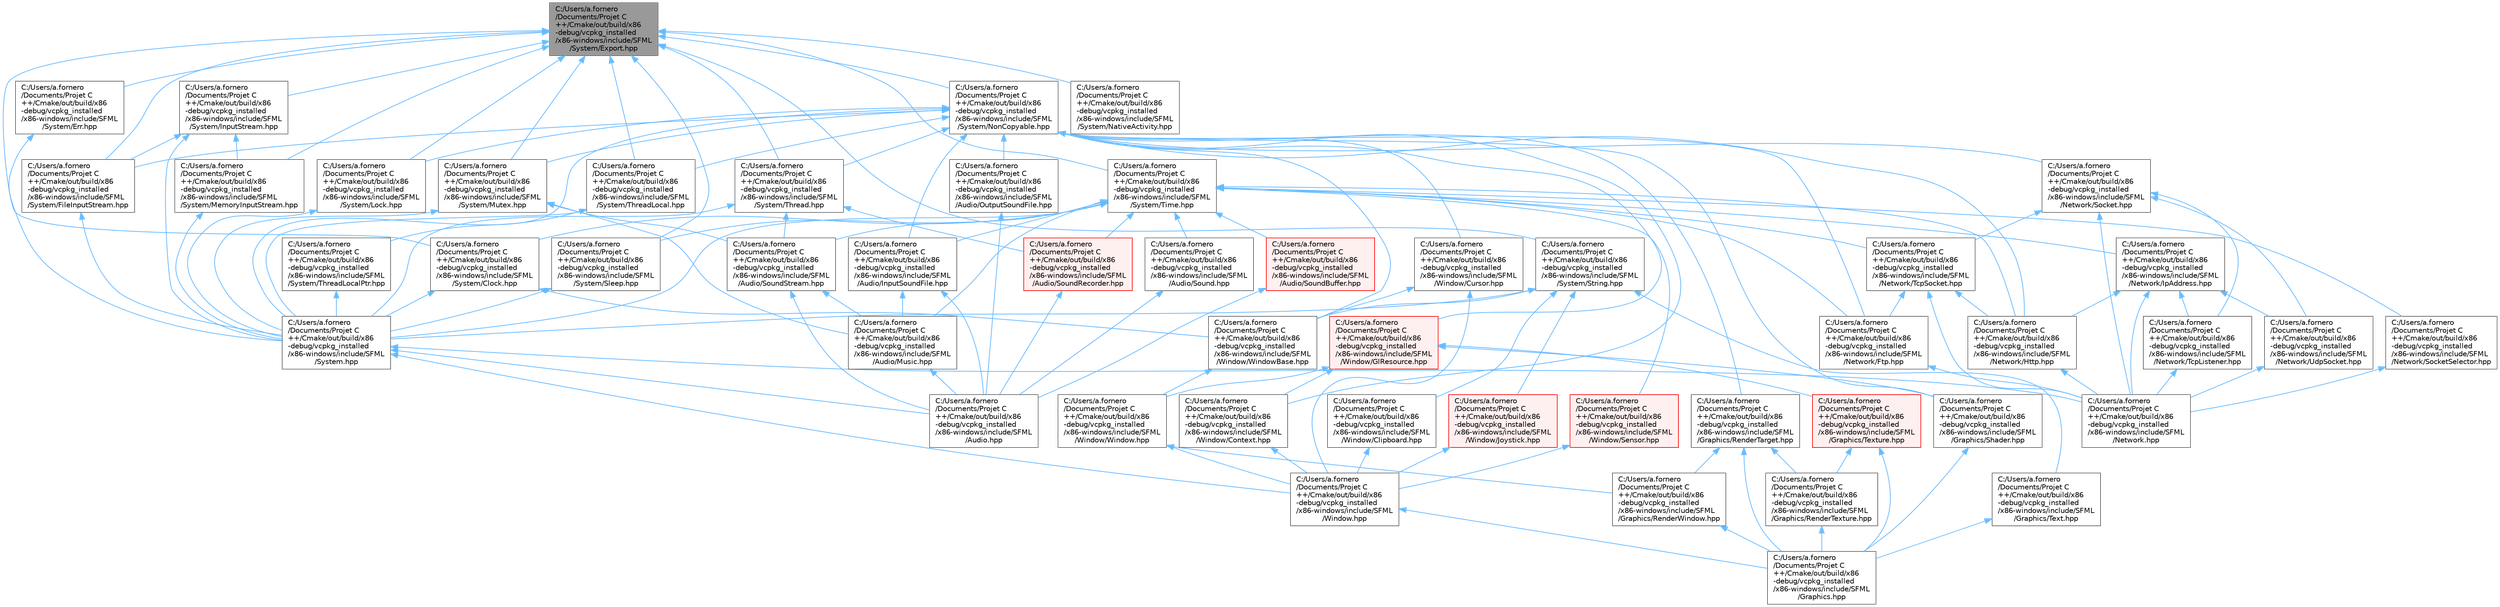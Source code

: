 digraph "C:/Users/a.fornero/Documents/Projet C++/Cmake/out/build/x86-debug/vcpkg_installed/x86-windows/include/SFML/System/Export.hpp"
{
 // LATEX_PDF_SIZE
  bgcolor="transparent";
  edge [fontname=Helvetica,fontsize=10,labelfontname=Helvetica,labelfontsize=10];
  node [fontname=Helvetica,fontsize=10,shape=box,height=0.2,width=0.4];
  Node1 [id="Node000001",label="C:/Users/a.fornero\l/Documents/Projet C\l++/Cmake/out/build/x86\l-debug/vcpkg_installed\l/x86-windows/include/SFML\l/System/Export.hpp",height=0.2,width=0.4,color="gray40", fillcolor="grey60", style="filled", fontcolor="black",tooltip=" "];
  Node1 -> Node2 [id="edge1_Node000001_Node000002",dir="back",color="steelblue1",style="solid",tooltip=" "];
  Node2 [id="Node000002",label="C:/Users/a.fornero\l/Documents/Projet C\l++/Cmake/out/build/x86\l-debug/vcpkg_installed\l/x86-windows/include/SFML\l/System/Clock.hpp",height=0.2,width=0.4,color="grey40", fillcolor="white", style="filled",URL="$_clock_8hpp.html",tooltip=" "];
  Node2 -> Node3 [id="edge2_Node000002_Node000003",dir="back",color="steelblue1",style="solid",tooltip=" "];
  Node3 [id="Node000003",label="C:/Users/a.fornero\l/Documents/Projet C\l++/Cmake/out/build/x86\l-debug/vcpkg_installed\l/x86-windows/include/SFML\l/System.hpp",height=0.2,width=0.4,color="grey40", fillcolor="white", style="filled",URL="$_system_8hpp.html",tooltip=" "];
  Node3 -> Node4 [id="edge3_Node000003_Node000004",dir="back",color="steelblue1",style="solid",tooltip=" "];
  Node4 [id="Node000004",label="C:/Users/a.fornero\l/Documents/Projet C\l++/Cmake/out/build/x86\l-debug/vcpkg_installed\l/x86-windows/include/SFML\l/Audio.hpp",height=0.2,width=0.4,color="grey40", fillcolor="white", style="filled",URL="$_audio_8hpp.html",tooltip=" "];
  Node3 -> Node5 [id="edge4_Node000003_Node000005",dir="back",color="steelblue1",style="solid",tooltip=" "];
  Node5 [id="Node000005",label="C:/Users/a.fornero\l/Documents/Projet C\l++/Cmake/out/build/x86\l-debug/vcpkg_installed\l/x86-windows/include/SFML\l/Network.hpp",height=0.2,width=0.4,color="grey40", fillcolor="white", style="filled",URL="$_network_8hpp.html",tooltip=" "];
  Node3 -> Node6 [id="edge5_Node000003_Node000006",dir="back",color="steelblue1",style="solid",tooltip=" "];
  Node6 [id="Node000006",label="C:/Users/a.fornero\l/Documents/Projet C\l++/Cmake/out/build/x86\l-debug/vcpkg_installed\l/x86-windows/include/SFML\l/Window.hpp",height=0.2,width=0.4,color="grey40", fillcolor="white", style="filled",URL="$_window_8hpp.html",tooltip=" "];
  Node6 -> Node7 [id="edge6_Node000006_Node000007",dir="back",color="steelblue1",style="solid",tooltip=" "];
  Node7 [id="Node000007",label="C:/Users/a.fornero\l/Documents/Projet C\l++/Cmake/out/build/x86\l-debug/vcpkg_installed\l/x86-windows/include/SFML\l/Graphics.hpp",height=0.2,width=0.4,color="grey40", fillcolor="white", style="filled",URL="$_graphics_8hpp.html",tooltip=" "];
  Node2 -> Node8 [id="edge7_Node000002_Node000008",dir="back",color="steelblue1",style="solid",tooltip=" "];
  Node8 [id="Node000008",label="C:/Users/a.fornero\l/Documents/Projet C\l++/Cmake/out/build/x86\l-debug/vcpkg_installed\l/x86-windows/include/SFML\l/Window/WindowBase.hpp",height=0.2,width=0.4,color="grey40", fillcolor="white", style="filled",URL="$_window_base_8hpp.html",tooltip=" "];
  Node8 -> Node9 [id="edge8_Node000008_Node000009",dir="back",color="steelblue1",style="solid",tooltip=" "];
  Node9 [id="Node000009",label="C:/Users/a.fornero\l/Documents/Projet C\l++/Cmake/out/build/x86\l-debug/vcpkg_installed\l/x86-windows/include/SFML\l/Window/Window.hpp",height=0.2,width=0.4,color="grey40", fillcolor="white", style="filled",URL="$_window_2_window_8hpp.html",tooltip=" "];
  Node9 -> Node10 [id="edge9_Node000009_Node000010",dir="back",color="steelblue1",style="solid",tooltip=" "];
  Node10 [id="Node000010",label="C:/Users/a.fornero\l/Documents/Projet C\l++/Cmake/out/build/x86\l-debug/vcpkg_installed\l/x86-windows/include/SFML\l/Graphics/RenderWindow.hpp",height=0.2,width=0.4,color="grey40", fillcolor="white", style="filled",URL="$_render_window_8hpp.html",tooltip=" "];
  Node10 -> Node7 [id="edge10_Node000010_Node000007",dir="back",color="steelblue1",style="solid",tooltip=" "];
  Node9 -> Node6 [id="edge11_Node000009_Node000006",dir="back",color="steelblue1",style="solid",tooltip=" "];
  Node1 -> Node11 [id="edge12_Node000001_Node000011",dir="back",color="steelblue1",style="solid",tooltip=" "];
  Node11 [id="Node000011",label="C:/Users/a.fornero\l/Documents/Projet C\l++/Cmake/out/build/x86\l-debug/vcpkg_installed\l/x86-windows/include/SFML\l/System/Err.hpp",height=0.2,width=0.4,color="grey40", fillcolor="white", style="filled",URL="$_err_8hpp.html",tooltip=" "];
  Node11 -> Node3 [id="edge13_Node000011_Node000003",dir="back",color="steelblue1",style="solid",tooltip=" "];
  Node1 -> Node12 [id="edge14_Node000001_Node000012",dir="back",color="steelblue1",style="solid",tooltip=" "];
  Node12 [id="Node000012",label="C:/Users/a.fornero\l/Documents/Projet C\l++/Cmake/out/build/x86\l-debug/vcpkg_installed\l/x86-windows/include/SFML\l/System/FileInputStream.hpp",height=0.2,width=0.4,color="grey40", fillcolor="white", style="filled",URL="$_file_input_stream_8hpp.html",tooltip=" "];
  Node12 -> Node3 [id="edge15_Node000012_Node000003",dir="back",color="steelblue1",style="solid",tooltip=" "];
  Node1 -> Node13 [id="edge16_Node000001_Node000013",dir="back",color="steelblue1",style="solid",tooltip=" "];
  Node13 [id="Node000013",label="C:/Users/a.fornero\l/Documents/Projet C\l++/Cmake/out/build/x86\l-debug/vcpkg_installed\l/x86-windows/include/SFML\l/System/InputStream.hpp",height=0.2,width=0.4,color="grey40", fillcolor="white", style="filled",URL="$_input_stream_8hpp.html",tooltip=" "];
  Node13 -> Node3 [id="edge17_Node000013_Node000003",dir="back",color="steelblue1",style="solid",tooltip=" "];
  Node13 -> Node12 [id="edge18_Node000013_Node000012",dir="back",color="steelblue1",style="solid",tooltip=" "];
  Node13 -> Node14 [id="edge19_Node000013_Node000014",dir="back",color="steelblue1",style="solid",tooltip=" "];
  Node14 [id="Node000014",label="C:/Users/a.fornero\l/Documents/Projet C\l++/Cmake/out/build/x86\l-debug/vcpkg_installed\l/x86-windows/include/SFML\l/System/MemoryInputStream.hpp",height=0.2,width=0.4,color="grey40", fillcolor="white", style="filled",URL="$_memory_input_stream_8hpp.html",tooltip=" "];
  Node14 -> Node3 [id="edge20_Node000014_Node000003",dir="back",color="steelblue1",style="solid",tooltip=" "];
  Node1 -> Node15 [id="edge21_Node000001_Node000015",dir="back",color="steelblue1",style="solid",tooltip=" "];
  Node15 [id="Node000015",label="C:/Users/a.fornero\l/Documents/Projet C\l++/Cmake/out/build/x86\l-debug/vcpkg_installed\l/x86-windows/include/SFML\l/System/Lock.hpp",height=0.2,width=0.4,color="grey40", fillcolor="white", style="filled",URL="$_lock_8hpp.html",tooltip=" "];
  Node15 -> Node3 [id="edge22_Node000015_Node000003",dir="back",color="steelblue1",style="solid",tooltip=" "];
  Node1 -> Node14 [id="edge23_Node000001_Node000014",dir="back",color="steelblue1",style="solid",tooltip=" "];
  Node1 -> Node16 [id="edge24_Node000001_Node000016",dir="back",color="steelblue1",style="solid",tooltip=" "];
  Node16 [id="Node000016",label="C:/Users/a.fornero\l/Documents/Projet C\l++/Cmake/out/build/x86\l-debug/vcpkg_installed\l/x86-windows/include/SFML\l/System/Mutex.hpp",height=0.2,width=0.4,color="grey40", fillcolor="white", style="filled",URL="$_mutex_8hpp.html",tooltip=" "];
  Node16 -> Node17 [id="edge25_Node000016_Node000017",dir="back",color="steelblue1",style="solid",tooltip=" "];
  Node17 [id="Node000017",label="C:/Users/a.fornero\l/Documents/Projet C\l++/Cmake/out/build/x86\l-debug/vcpkg_installed\l/x86-windows/include/SFML\l/Audio/Music.hpp",height=0.2,width=0.4,color="grey40", fillcolor="white", style="filled",URL="$_music_8hpp.html",tooltip=" "];
  Node17 -> Node4 [id="edge26_Node000017_Node000004",dir="back",color="steelblue1",style="solid",tooltip=" "];
  Node16 -> Node18 [id="edge27_Node000016_Node000018",dir="back",color="steelblue1",style="solid",tooltip=" "];
  Node18 [id="Node000018",label="C:/Users/a.fornero\l/Documents/Projet C\l++/Cmake/out/build/x86\l-debug/vcpkg_installed\l/x86-windows/include/SFML\l/Audio/SoundStream.hpp",height=0.2,width=0.4,color="grey40", fillcolor="white", style="filled",URL="$_sound_stream_8hpp.html",tooltip=" "];
  Node18 -> Node4 [id="edge28_Node000018_Node000004",dir="back",color="steelblue1",style="solid",tooltip=" "];
  Node18 -> Node17 [id="edge29_Node000018_Node000017",dir="back",color="steelblue1",style="solid",tooltip=" "];
  Node16 -> Node3 [id="edge30_Node000016_Node000003",dir="back",color="steelblue1",style="solid",tooltip=" "];
  Node1 -> Node19 [id="edge31_Node000001_Node000019",dir="back",color="steelblue1",style="solid",tooltip=" "];
  Node19 [id="Node000019",label="C:/Users/a.fornero\l/Documents/Projet C\l++/Cmake/out/build/x86\l-debug/vcpkg_installed\l/x86-windows/include/SFML\l/System/NativeActivity.hpp",height=0.2,width=0.4,color="grey40", fillcolor="white", style="filled",URL="$_native_activity_8hpp.html",tooltip=" "];
  Node1 -> Node20 [id="edge32_Node000001_Node000020",dir="back",color="steelblue1",style="solid",tooltip=" "];
  Node20 [id="Node000020",label="C:/Users/a.fornero\l/Documents/Projet C\l++/Cmake/out/build/x86\l-debug/vcpkg_installed\l/x86-windows/include/SFML\l/System/NonCopyable.hpp",height=0.2,width=0.4,color="grey40", fillcolor="white", style="filled",URL="$_non_copyable_8hpp.html",tooltip=" "];
  Node20 -> Node21 [id="edge33_Node000020_Node000021",dir="back",color="steelblue1",style="solid",tooltip=" "];
  Node21 [id="Node000021",label="C:/Users/a.fornero\l/Documents/Projet C\l++/Cmake/out/build/x86\l-debug/vcpkg_installed\l/x86-windows/include/SFML\l/Audio/InputSoundFile.hpp",height=0.2,width=0.4,color="grey40", fillcolor="white", style="filled",URL="$_input_sound_file_8hpp.html",tooltip=" "];
  Node21 -> Node4 [id="edge34_Node000021_Node000004",dir="back",color="steelblue1",style="solid",tooltip=" "];
  Node21 -> Node17 [id="edge35_Node000021_Node000017",dir="back",color="steelblue1",style="solid",tooltip=" "];
  Node20 -> Node22 [id="edge36_Node000020_Node000022",dir="back",color="steelblue1",style="solid",tooltip=" "];
  Node22 [id="Node000022",label="C:/Users/a.fornero\l/Documents/Projet C\l++/Cmake/out/build/x86\l-debug/vcpkg_installed\l/x86-windows/include/SFML\l/Audio/OutputSoundFile.hpp",height=0.2,width=0.4,color="grey40", fillcolor="white", style="filled",URL="$_output_sound_file_8hpp.html",tooltip=" "];
  Node22 -> Node4 [id="edge37_Node000022_Node000004",dir="back",color="steelblue1",style="solid",tooltip=" "];
  Node20 -> Node23 [id="edge38_Node000020_Node000023",dir="back",color="steelblue1",style="solid",tooltip=" "];
  Node23 [id="Node000023",label="C:/Users/a.fornero\l/Documents/Projet C\l++/Cmake/out/build/x86\l-debug/vcpkg_installed\l/x86-windows/include/SFML\l/Graphics/RenderTarget.hpp",height=0.2,width=0.4,color="grey40", fillcolor="white", style="filled",URL="$_render_target_8hpp.html",tooltip=" "];
  Node23 -> Node7 [id="edge39_Node000023_Node000007",dir="back",color="steelblue1",style="solid",tooltip=" "];
  Node23 -> Node24 [id="edge40_Node000023_Node000024",dir="back",color="steelblue1",style="solid",tooltip=" "];
  Node24 [id="Node000024",label="C:/Users/a.fornero\l/Documents/Projet C\l++/Cmake/out/build/x86\l-debug/vcpkg_installed\l/x86-windows/include/SFML\l/Graphics/RenderTexture.hpp",height=0.2,width=0.4,color="grey40", fillcolor="white", style="filled",URL="$_render_texture_8hpp.html",tooltip=" "];
  Node24 -> Node7 [id="edge41_Node000024_Node000007",dir="back",color="steelblue1",style="solid",tooltip=" "];
  Node23 -> Node10 [id="edge42_Node000023_Node000010",dir="back",color="steelblue1",style="solid",tooltip=" "];
  Node20 -> Node25 [id="edge43_Node000020_Node000025",dir="back",color="steelblue1",style="solid",tooltip=" "];
  Node25 [id="Node000025",label="C:/Users/a.fornero\l/Documents/Projet C\l++/Cmake/out/build/x86\l-debug/vcpkg_installed\l/x86-windows/include/SFML\l/Graphics/Shader.hpp",height=0.2,width=0.4,color="grey40", fillcolor="white", style="filled",URL="$_shader_8hpp.html",tooltip=" "];
  Node25 -> Node7 [id="edge44_Node000025_Node000007",dir="back",color="steelblue1",style="solid",tooltip=" "];
  Node20 -> Node26 [id="edge45_Node000020_Node000026",dir="back",color="steelblue1",style="solid",tooltip=" "];
  Node26 [id="Node000026",label="C:/Users/a.fornero\l/Documents/Projet C\l++/Cmake/out/build/x86\l-debug/vcpkg_installed\l/x86-windows/include/SFML\l/Network/Ftp.hpp",height=0.2,width=0.4,color="grey40", fillcolor="white", style="filled",URL="$_ftp_8hpp.html",tooltip=" "];
  Node26 -> Node5 [id="edge46_Node000026_Node000005",dir="back",color="steelblue1",style="solid",tooltip=" "];
  Node20 -> Node27 [id="edge47_Node000020_Node000027",dir="back",color="steelblue1",style="solid",tooltip=" "];
  Node27 [id="Node000027",label="C:/Users/a.fornero\l/Documents/Projet C\l++/Cmake/out/build/x86\l-debug/vcpkg_installed\l/x86-windows/include/SFML\l/Network/Http.hpp",height=0.2,width=0.4,color="grey40", fillcolor="white", style="filled",URL="$_http_8hpp.html",tooltip=" "];
  Node27 -> Node5 [id="edge48_Node000027_Node000005",dir="back",color="steelblue1",style="solid",tooltip=" "];
  Node20 -> Node28 [id="edge49_Node000020_Node000028",dir="back",color="steelblue1",style="solid",tooltip=" "];
  Node28 [id="Node000028",label="C:/Users/a.fornero\l/Documents/Projet C\l++/Cmake/out/build/x86\l-debug/vcpkg_installed\l/x86-windows/include/SFML\l/Network/Socket.hpp",height=0.2,width=0.4,color="grey40", fillcolor="white", style="filled",URL="$_socket_8hpp.html",tooltip=" "];
  Node28 -> Node5 [id="edge50_Node000028_Node000005",dir="back",color="steelblue1",style="solid",tooltip=" "];
  Node28 -> Node29 [id="edge51_Node000028_Node000029",dir="back",color="steelblue1",style="solid",tooltip=" "];
  Node29 [id="Node000029",label="C:/Users/a.fornero\l/Documents/Projet C\l++/Cmake/out/build/x86\l-debug/vcpkg_installed\l/x86-windows/include/SFML\l/Network/TcpListener.hpp",height=0.2,width=0.4,color="grey40", fillcolor="white", style="filled",URL="$_tcp_listener_8hpp.html",tooltip=" "];
  Node29 -> Node5 [id="edge52_Node000029_Node000005",dir="back",color="steelblue1",style="solid",tooltip=" "];
  Node28 -> Node30 [id="edge53_Node000028_Node000030",dir="back",color="steelblue1",style="solid",tooltip=" "];
  Node30 [id="Node000030",label="C:/Users/a.fornero\l/Documents/Projet C\l++/Cmake/out/build/x86\l-debug/vcpkg_installed\l/x86-windows/include/SFML\l/Network/TcpSocket.hpp",height=0.2,width=0.4,color="grey40", fillcolor="white", style="filled",URL="$_tcp_socket_8hpp.html",tooltip=" "];
  Node30 -> Node5 [id="edge54_Node000030_Node000005",dir="back",color="steelblue1",style="solid",tooltip=" "];
  Node30 -> Node26 [id="edge55_Node000030_Node000026",dir="back",color="steelblue1",style="solid",tooltip=" "];
  Node30 -> Node27 [id="edge56_Node000030_Node000027",dir="back",color="steelblue1",style="solid",tooltip=" "];
  Node28 -> Node31 [id="edge57_Node000028_Node000031",dir="back",color="steelblue1",style="solid",tooltip=" "];
  Node31 [id="Node000031",label="C:/Users/a.fornero\l/Documents/Projet C\l++/Cmake/out/build/x86\l-debug/vcpkg_installed\l/x86-windows/include/SFML\l/Network/UdpSocket.hpp",height=0.2,width=0.4,color="grey40", fillcolor="white", style="filled",URL="$_udp_socket_8hpp.html",tooltip=" "];
  Node31 -> Node5 [id="edge58_Node000031_Node000005",dir="back",color="steelblue1",style="solid",tooltip=" "];
  Node20 -> Node3 [id="edge59_Node000020_Node000003",dir="back",color="steelblue1",style="solid",tooltip=" "];
  Node20 -> Node12 [id="edge60_Node000020_Node000012",dir="back",color="steelblue1",style="solid",tooltip=" "];
  Node20 -> Node15 [id="edge61_Node000020_Node000015",dir="back",color="steelblue1",style="solid",tooltip=" "];
  Node20 -> Node16 [id="edge62_Node000020_Node000016",dir="back",color="steelblue1",style="solid",tooltip=" "];
  Node20 -> Node32 [id="edge63_Node000020_Node000032",dir="back",color="steelblue1",style="solid",tooltip=" "];
  Node32 [id="Node000032",label="C:/Users/a.fornero\l/Documents/Projet C\l++/Cmake/out/build/x86\l-debug/vcpkg_installed\l/x86-windows/include/SFML\l/System/Thread.hpp",height=0.2,width=0.4,color="grey40", fillcolor="white", style="filled",URL="$_thread_8hpp.html",tooltip=" "];
  Node32 -> Node33 [id="edge64_Node000032_Node000033",dir="back",color="steelblue1",style="solid",tooltip=" "];
  Node33 [id="Node000033",label="C:/Users/a.fornero\l/Documents/Projet C\l++/Cmake/out/build/x86\l-debug/vcpkg_installed\l/x86-windows/include/SFML\l/Audio/SoundRecorder.hpp",height=0.2,width=0.4,color="red", fillcolor="#FFF0F0", style="filled",URL="$_sound_recorder_8hpp.html",tooltip=" "];
  Node33 -> Node4 [id="edge65_Node000033_Node000004",dir="back",color="steelblue1",style="solid",tooltip=" "];
  Node32 -> Node18 [id="edge66_Node000032_Node000018",dir="back",color="steelblue1",style="solid",tooltip=" "];
  Node32 -> Node3 [id="edge67_Node000032_Node000003",dir="back",color="steelblue1",style="solid",tooltip=" "];
  Node20 -> Node35 [id="edge68_Node000020_Node000035",dir="back",color="steelblue1",style="solid",tooltip=" "];
  Node35 [id="Node000035",label="C:/Users/a.fornero\l/Documents/Projet C\l++/Cmake/out/build/x86\l-debug/vcpkg_installed\l/x86-windows/include/SFML\l/System/ThreadLocal.hpp",height=0.2,width=0.4,color="grey40", fillcolor="white", style="filled",URL="$_thread_local_8hpp.html",tooltip=" "];
  Node35 -> Node3 [id="edge69_Node000035_Node000003",dir="back",color="steelblue1",style="solid",tooltip=" "];
  Node35 -> Node36 [id="edge70_Node000035_Node000036",dir="back",color="steelblue1",style="solid",tooltip=" "];
  Node36 [id="Node000036",label="C:/Users/a.fornero\l/Documents/Projet C\l++/Cmake/out/build/x86\l-debug/vcpkg_installed\l/x86-windows/include/SFML\l/System/ThreadLocalPtr.hpp",height=0.2,width=0.4,color="grey40", fillcolor="white", style="filled",URL="$_thread_local_ptr_8hpp.html",tooltip=" "];
  Node36 -> Node3 [id="edge71_Node000036_Node000003",dir="back",color="steelblue1",style="solid",tooltip=" "];
  Node20 -> Node37 [id="edge72_Node000020_Node000037",dir="back",color="steelblue1",style="solid",tooltip=" "];
  Node37 [id="Node000037",label="C:/Users/a.fornero\l/Documents/Projet C\l++/Cmake/out/build/x86\l-debug/vcpkg_installed\l/x86-windows/include/SFML\l/Window/Context.hpp",height=0.2,width=0.4,color="grey40", fillcolor="white", style="filled",URL="$_context_8hpp.html",tooltip=" "];
  Node37 -> Node6 [id="edge73_Node000037_Node000006",dir="back",color="steelblue1",style="solid",tooltip=" "];
  Node20 -> Node38 [id="edge74_Node000020_Node000038",dir="back",color="steelblue1",style="solid",tooltip=" "];
  Node38 [id="Node000038",label="C:/Users/a.fornero\l/Documents/Projet C\l++/Cmake/out/build/x86\l-debug/vcpkg_installed\l/x86-windows/include/SFML\l/Window/Cursor.hpp",height=0.2,width=0.4,color="grey40", fillcolor="white", style="filled",URL="$_cursor_8hpp.html",tooltip=" "];
  Node38 -> Node6 [id="edge75_Node000038_Node000006",dir="back",color="steelblue1",style="solid",tooltip=" "];
  Node38 -> Node8 [id="edge76_Node000038_Node000008",dir="back",color="steelblue1",style="solid",tooltip=" "];
  Node20 -> Node39 [id="edge77_Node000020_Node000039",dir="back",color="steelblue1",style="solid",tooltip=" "];
  Node39 [id="Node000039",label="C:/Users/a.fornero\l/Documents/Projet C\l++/Cmake/out/build/x86\l-debug/vcpkg_installed\l/x86-windows/include/SFML\l/Window/GlResource.hpp",height=0.2,width=0.4,color="red", fillcolor="#FFF0F0", style="filled",URL="$_gl_resource_8hpp.html",tooltip=" "];
  Node39 -> Node25 [id="edge78_Node000039_Node000025",dir="back",color="steelblue1",style="solid",tooltip=" "];
  Node39 -> Node40 [id="edge79_Node000039_Node000040",dir="back",color="steelblue1",style="solid",tooltip=" "];
  Node40 [id="Node000040",label="C:/Users/a.fornero\l/Documents/Projet C\l++/Cmake/out/build/x86\l-debug/vcpkg_installed\l/x86-windows/include/SFML\l/Graphics/Texture.hpp",height=0.2,width=0.4,color="red", fillcolor="#FFF0F0", style="filled",URL="$_texture_8hpp.html",tooltip=" "];
  Node40 -> Node7 [id="edge80_Node000040_Node000007",dir="back",color="steelblue1",style="solid",tooltip=" "];
  Node40 -> Node24 [id="edge81_Node000040_Node000024",dir="back",color="steelblue1",style="solid",tooltip=" "];
  Node39 -> Node37 [id="edge82_Node000039_Node000037",dir="back",color="steelblue1",style="solid",tooltip=" "];
  Node39 -> Node9 [id="edge83_Node000039_Node000009",dir="back",color="steelblue1",style="solid",tooltip=" "];
  Node20 -> Node8 [id="edge84_Node000020_Node000008",dir="back",color="steelblue1",style="solid",tooltip=" "];
  Node1 -> Node44 [id="edge85_Node000001_Node000044",dir="back",color="steelblue1",style="solid",tooltip=" "];
  Node44 [id="Node000044",label="C:/Users/a.fornero\l/Documents/Projet C\l++/Cmake/out/build/x86\l-debug/vcpkg_installed\l/x86-windows/include/SFML\l/System/Sleep.hpp",height=0.2,width=0.4,color="grey40", fillcolor="white", style="filled",URL="$_sleep_8hpp.html",tooltip=" "];
  Node44 -> Node3 [id="edge86_Node000044_Node000003",dir="back",color="steelblue1",style="solid",tooltip=" "];
  Node1 -> Node45 [id="edge87_Node000001_Node000045",dir="back",color="steelblue1",style="solid",tooltip=" "];
  Node45 [id="Node000045",label="C:/Users/a.fornero\l/Documents/Projet C\l++/Cmake/out/build/x86\l-debug/vcpkg_installed\l/x86-windows/include/SFML\l/System/String.hpp",height=0.2,width=0.4,color="grey40", fillcolor="white", style="filled",URL="$_string_8hpp.html",tooltip=" "];
  Node45 -> Node42 [id="edge88_Node000045_Node000042",dir="back",color="steelblue1",style="solid",tooltip=" "];
  Node42 [id="Node000042",label="C:/Users/a.fornero\l/Documents/Projet C\l++/Cmake/out/build/x86\l-debug/vcpkg_installed\l/x86-windows/include/SFML\l/Graphics/Text.hpp",height=0.2,width=0.4,color="grey40", fillcolor="white", style="filled",URL="$_text_8hpp.html",tooltip=" "];
  Node42 -> Node7 [id="edge89_Node000042_Node000007",dir="back",color="steelblue1",style="solid",tooltip=" "];
  Node45 -> Node3 [id="edge90_Node000045_Node000003",dir="back",color="steelblue1",style="solid",tooltip=" "];
  Node45 -> Node46 [id="edge91_Node000045_Node000046",dir="back",color="steelblue1",style="solid",tooltip=" "];
  Node46 [id="Node000046",label="C:/Users/a.fornero\l/Documents/Projet C\l++/Cmake/out/build/x86\l-debug/vcpkg_installed\l/x86-windows/include/SFML\l/Window/Clipboard.hpp",height=0.2,width=0.4,color="grey40", fillcolor="white", style="filled",URL="$_clipboard_8hpp.html",tooltip=" "];
  Node46 -> Node6 [id="edge92_Node000046_Node000006",dir="back",color="steelblue1",style="solid",tooltip=" "];
  Node45 -> Node47 [id="edge93_Node000045_Node000047",dir="back",color="steelblue1",style="solid",tooltip=" "];
  Node47 [id="Node000047",label="C:/Users/a.fornero\l/Documents/Projet C\l++/Cmake/out/build/x86\l-debug/vcpkg_installed\l/x86-windows/include/SFML\l/Window/Joystick.hpp",height=0.2,width=0.4,color="red", fillcolor="#FFF0F0", style="filled",URL="$_joystick_8hpp.html",tooltip=" "];
  Node47 -> Node6 [id="edge94_Node000047_Node000006",dir="back",color="steelblue1",style="solid",tooltip=" "];
  Node45 -> Node8 [id="edge95_Node000045_Node000008",dir="back",color="steelblue1",style="solid",tooltip=" "];
  Node1 -> Node32 [id="edge96_Node000001_Node000032",dir="back",color="steelblue1",style="solid",tooltip=" "];
  Node1 -> Node35 [id="edge97_Node000001_Node000035",dir="back",color="steelblue1",style="solid",tooltip=" "];
  Node1 -> Node49 [id="edge98_Node000001_Node000049",dir="back",color="steelblue1",style="solid",tooltip=" "];
  Node49 [id="Node000049",label="C:/Users/a.fornero\l/Documents/Projet C\l++/Cmake/out/build/x86\l-debug/vcpkg_installed\l/x86-windows/include/SFML\l/System/Time.hpp",height=0.2,width=0.4,color="grey40", fillcolor="white", style="filled",URL="$_time_8hpp.html",tooltip=" "];
  Node49 -> Node21 [id="edge99_Node000049_Node000021",dir="back",color="steelblue1",style="solid",tooltip=" "];
  Node49 -> Node17 [id="edge100_Node000049_Node000017",dir="back",color="steelblue1",style="solid",tooltip=" "];
  Node49 -> Node50 [id="edge101_Node000049_Node000050",dir="back",color="steelblue1",style="solid",tooltip=" "];
  Node50 [id="Node000050",label="C:/Users/a.fornero\l/Documents/Projet C\l++/Cmake/out/build/x86\l-debug/vcpkg_installed\l/x86-windows/include/SFML\l/Audio/Sound.hpp",height=0.2,width=0.4,color="grey40", fillcolor="white", style="filled",URL="$_sound_8hpp.html",tooltip=" "];
  Node50 -> Node4 [id="edge102_Node000050_Node000004",dir="back",color="steelblue1",style="solid",tooltip=" "];
  Node49 -> Node51 [id="edge103_Node000049_Node000051",dir="back",color="steelblue1",style="solid",tooltip=" "];
  Node51 [id="Node000051",label="C:/Users/a.fornero\l/Documents/Projet C\l++/Cmake/out/build/x86\l-debug/vcpkg_installed\l/x86-windows/include/SFML\l/Audio/SoundBuffer.hpp",height=0.2,width=0.4,color="red", fillcolor="#FFF0F0", style="filled",URL="$_sound_buffer_8hpp.html",tooltip=" "];
  Node51 -> Node4 [id="edge104_Node000051_Node000004",dir="back",color="steelblue1",style="solid",tooltip=" "];
  Node49 -> Node33 [id="edge105_Node000049_Node000033",dir="back",color="steelblue1",style="solid",tooltip=" "];
  Node49 -> Node18 [id="edge106_Node000049_Node000018",dir="back",color="steelblue1",style="solid",tooltip=" "];
  Node49 -> Node26 [id="edge107_Node000049_Node000026",dir="back",color="steelblue1",style="solid",tooltip=" "];
  Node49 -> Node27 [id="edge108_Node000049_Node000027",dir="back",color="steelblue1",style="solid",tooltip=" "];
  Node49 -> Node52 [id="edge109_Node000049_Node000052",dir="back",color="steelblue1",style="solid",tooltip=" "];
  Node52 [id="Node000052",label="C:/Users/a.fornero\l/Documents/Projet C\l++/Cmake/out/build/x86\l-debug/vcpkg_installed\l/x86-windows/include/SFML\l/Network/IpAddress.hpp",height=0.2,width=0.4,color="grey40", fillcolor="white", style="filled",URL="$_ip_address_8hpp.html",tooltip=" "];
  Node52 -> Node5 [id="edge110_Node000052_Node000005",dir="back",color="steelblue1",style="solid",tooltip=" "];
  Node52 -> Node27 [id="edge111_Node000052_Node000027",dir="back",color="steelblue1",style="solid",tooltip=" "];
  Node52 -> Node29 [id="edge112_Node000052_Node000029",dir="back",color="steelblue1",style="solid",tooltip=" "];
  Node52 -> Node31 [id="edge113_Node000052_Node000031",dir="back",color="steelblue1",style="solid",tooltip=" "];
  Node49 -> Node53 [id="edge114_Node000049_Node000053",dir="back",color="steelblue1",style="solid",tooltip=" "];
  Node53 [id="Node000053",label="C:/Users/a.fornero\l/Documents/Projet C\l++/Cmake/out/build/x86\l-debug/vcpkg_installed\l/x86-windows/include/SFML\l/Network/SocketSelector.hpp",height=0.2,width=0.4,color="grey40", fillcolor="white", style="filled",URL="$_socket_selector_8hpp.html",tooltip=" "];
  Node53 -> Node5 [id="edge115_Node000053_Node000005",dir="back",color="steelblue1",style="solid",tooltip=" "];
  Node49 -> Node30 [id="edge116_Node000049_Node000030",dir="back",color="steelblue1",style="solid",tooltip=" "];
  Node49 -> Node3 [id="edge117_Node000049_Node000003",dir="back",color="steelblue1",style="solid",tooltip=" "];
  Node49 -> Node2 [id="edge118_Node000049_Node000002",dir="back",color="steelblue1",style="solid",tooltip=" "];
  Node49 -> Node44 [id="edge119_Node000049_Node000044",dir="back",color="steelblue1",style="solid",tooltip=" "];
  Node49 -> Node54 [id="edge120_Node000049_Node000054",dir="back",color="steelblue1",style="solid",tooltip=" "];
  Node54 [id="Node000054",label="C:/Users/a.fornero\l/Documents/Projet C\l++/Cmake/out/build/x86\l-debug/vcpkg_installed\l/x86-windows/include/SFML\l/Window/Sensor.hpp",height=0.2,width=0.4,color="red", fillcolor="#FFF0F0", style="filled",URL="$_sensor_8hpp.html",tooltip=" "];
  Node54 -> Node6 [id="edge121_Node000054_Node000006",dir="back",color="steelblue1",style="solid",tooltip=" "];
}
